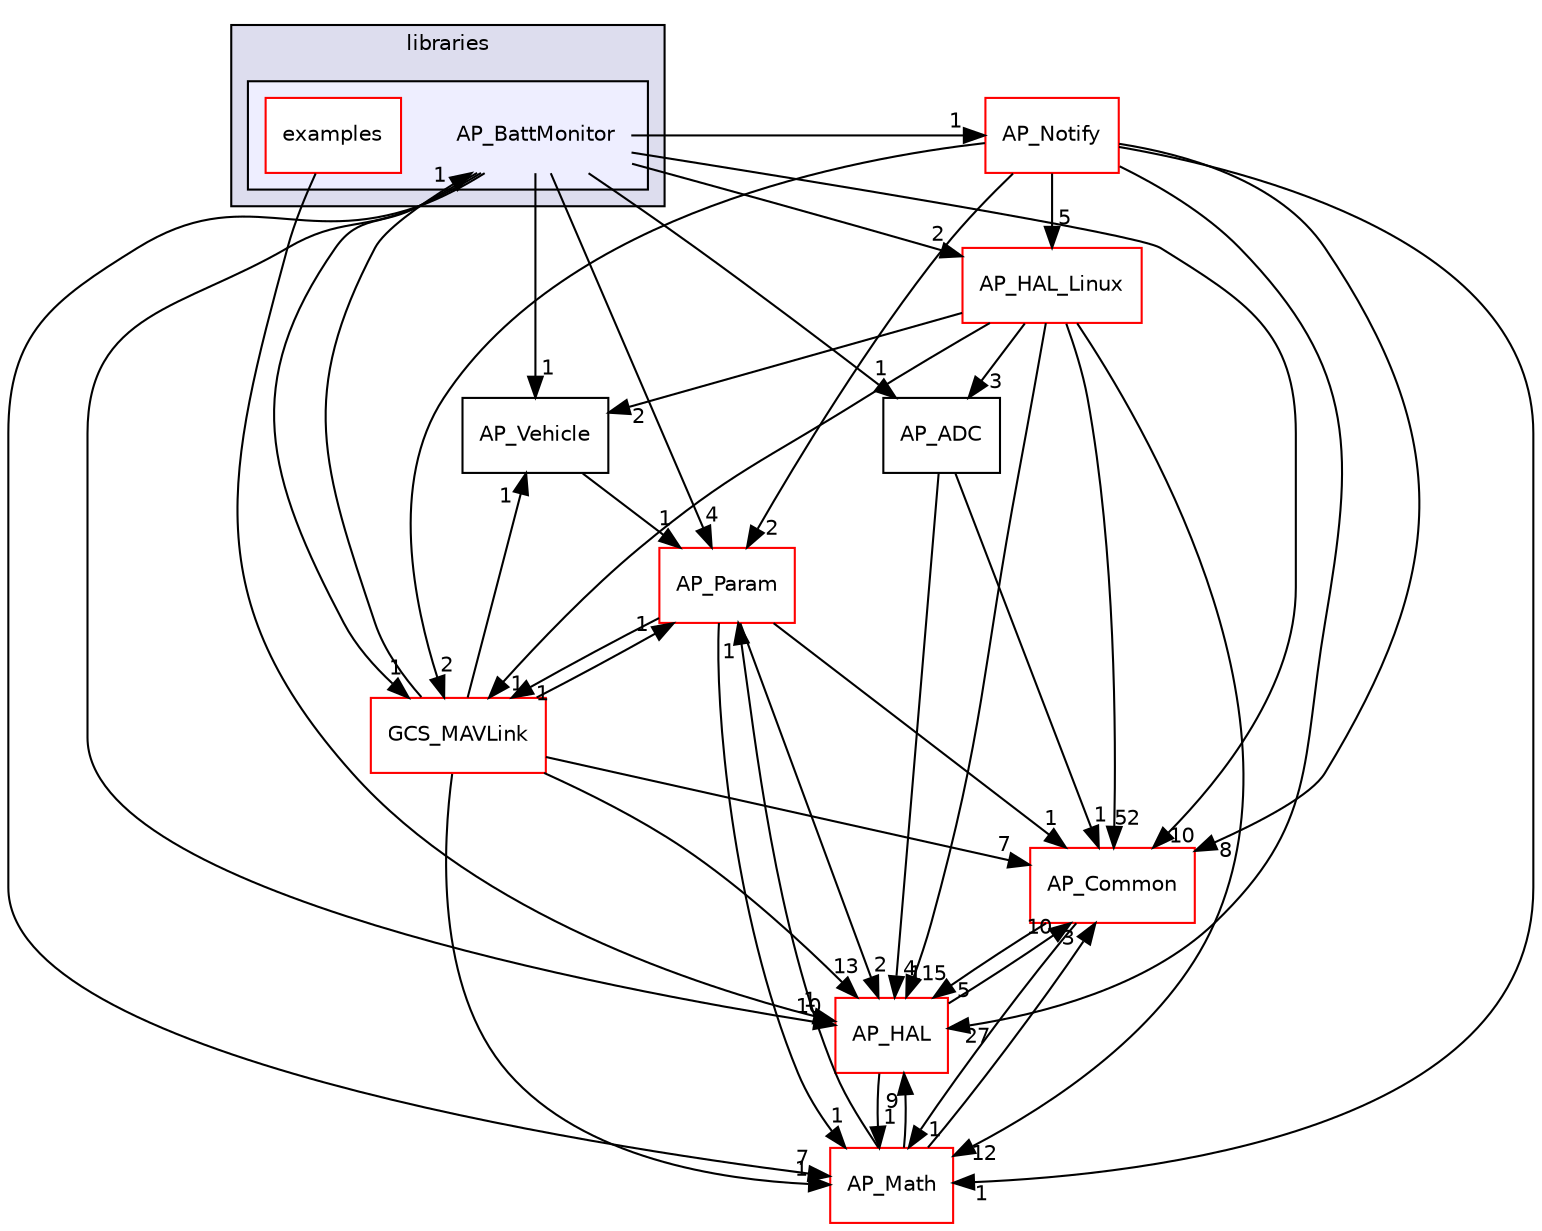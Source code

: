 digraph "libraries/AP_BattMonitor" {
  compound=true
  node [ fontsize="10", fontname="Helvetica"];
  edge [ labelfontsize="10", labelfontname="Helvetica"];
  subgraph clusterdir_bc0718b08fb2015b8e59c47b2805f60c {
    graph [ bgcolor="#ddddee", pencolor="black", label="libraries" fontname="Helvetica", fontsize="10", URL="dir_bc0718b08fb2015b8e59c47b2805f60c.html"]
  subgraph clusterdir_210b3cddc805c7c91973d20121d570cf {
    graph [ bgcolor="#eeeeff", pencolor="black", label="" URL="dir_210b3cddc805c7c91973d20121d570cf.html"];
    dir_210b3cddc805c7c91973d20121d570cf [shape=plaintext label="AP_BattMonitor"];
    dir_9f34b3d5f116150da4cf3ca406cdd00c [shape=box label="examples" color="red" fillcolor="white" style="filled" URL="dir_9f34b3d5f116150da4cf3ca406cdd00c.html"];
  }
  }
  dir_605736780307584fc5a1e6c30e237454 [shape=box label="AP_Vehicle" URL="dir_605736780307584fc5a1e6c30e237454.html"];
  dir_8368ee2f250655722bce4ae7bccd6615 [shape=box label="AP_HAL_Linux" fillcolor="white" style="filled" color="red" URL="dir_8368ee2f250655722bce4ae7bccd6615.html"];
  dir_be870cb78c6e1bc08f9e4388e1828b4d [shape=box label="GCS_MAVLink" fillcolor="white" style="filled" color="red" URL="dir_be870cb78c6e1bc08f9e4388e1828b4d.html"];
  dir_e79ddc13cd2b4faf04987f849586d280 [shape=box label="AP_Notify" fillcolor="white" style="filled" color="red" URL="dir_e79ddc13cd2b4faf04987f849586d280.html"];
  dir_1cbc10423b2512b31103883361e0123b [shape=box label="AP_HAL" fillcolor="white" style="filled" color="red" URL="dir_1cbc10423b2512b31103883361e0123b.html"];
  dir_200d929b8d5577e7f19dc05ce443c612 [shape=box label="AP_Param" fillcolor="white" style="filled" color="red" URL="dir_200d929b8d5577e7f19dc05ce443c612.html"];
  dir_996e8670f125f81a54035ee10c7e09eb [shape=box label="AP_ADC" URL="dir_996e8670f125f81a54035ee10c7e09eb.html"];
  dir_93fb9127672489656ce87df72f6e986d [shape=box label="AP_Math" fillcolor="white" style="filled" color="red" URL="dir_93fb9127672489656ce87df72f6e986d.html"];
  dir_df3f4256615fd4197927a84a019a8bd8 [shape=box label="AP_Common" fillcolor="white" style="filled" color="red" URL="dir_df3f4256615fd4197927a84a019a8bd8.html"];
  dir_605736780307584fc5a1e6c30e237454->dir_200d929b8d5577e7f19dc05ce443c612 [headlabel="1", labeldistance=1.5 headhref="dir_000162_000136.html"];
  dir_8368ee2f250655722bce4ae7bccd6615->dir_605736780307584fc5a1e6c30e237454 [headlabel="2", labeldistance=1.5 headhref="dir_000067_000162.html"];
  dir_8368ee2f250655722bce4ae7bccd6615->dir_be870cb78c6e1bc08f9e4388e1828b4d [headlabel="1", labeldistance=1.5 headhref="dir_000067_000179.html"];
  dir_8368ee2f250655722bce4ae7bccd6615->dir_1cbc10423b2512b31103883361e0123b [headlabel="115", labeldistance=1.5 headhref="dir_000067_000057.html"];
  dir_8368ee2f250655722bce4ae7bccd6615->dir_996e8670f125f81a54035ee10c7e09eb [headlabel="3", labeldistance=1.5 headhref="dir_000067_000012.html"];
  dir_8368ee2f250655722bce4ae7bccd6615->dir_93fb9127672489656ce87df72f6e986d [headlabel="12", labeldistance=1.5 headhref="dir_000067_000098.html"];
  dir_8368ee2f250655722bce4ae7bccd6615->dir_df3f4256615fd4197927a84a019a8bd8 [headlabel="52", labeldistance=1.5 headhref="dir_000067_000036.html"];
  dir_be870cb78c6e1bc08f9e4388e1828b4d->dir_605736780307584fc5a1e6c30e237454 [headlabel="1", labeldistance=1.5 headhref="dir_000179_000162.html"];
  dir_be870cb78c6e1bc08f9e4388e1828b4d->dir_1cbc10423b2512b31103883361e0123b [headlabel="13", labeldistance=1.5 headhref="dir_000179_000057.html"];
  dir_be870cb78c6e1bc08f9e4388e1828b4d->dir_200d929b8d5577e7f19dc05ce443c612 [headlabel="1", labeldistance=1.5 headhref="dir_000179_000136.html"];
  dir_be870cb78c6e1bc08f9e4388e1828b4d->dir_93fb9127672489656ce87df72f6e986d [headlabel="1", labeldistance=1.5 headhref="dir_000179_000098.html"];
  dir_be870cb78c6e1bc08f9e4388e1828b4d->dir_210b3cddc805c7c91973d20121d570cf [headlabel="1", labeldistance=1.5 headhref="dir_000179_000026.html"];
  dir_be870cb78c6e1bc08f9e4388e1828b4d->dir_df3f4256615fd4197927a84a019a8bd8 [headlabel="7", labeldistance=1.5 headhref="dir_000179_000036.html"];
  dir_e79ddc13cd2b4faf04987f849586d280->dir_8368ee2f250655722bce4ae7bccd6615 [headlabel="5", labeldistance=1.5 headhref="dir_000127_000067.html"];
  dir_e79ddc13cd2b4faf04987f849586d280->dir_be870cb78c6e1bc08f9e4388e1828b4d [headlabel="2", labeldistance=1.5 headhref="dir_000127_000179.html"];
  dir_e79ddc13cd2b4faf04987f849586d280->dir_1cbc10423b2512b31103883361e0123b [headlabel="27", labeldistance=1.5 headhref="dir_000127_000057.html"];
  dir_e79ddc13cd2b4faf04987f849586d280->dir_200d929b8d5577e7f19dc05ce443c612 [headlabel="2", labeldistance=1.5 headhref="dir_000127_000136.html"];
  dir_e79ddc13cd2b4faf04987f849586d280->dir_93fb9127672489656ce87df72f6e986d [headlabel="1", labeldistance=1.5 headhref="dir_000127_000098.html"];
  dir_e79ddc13cd2b4faf04987f849586d280->dir_df3f4256615fd4197927a84a019a8bd8 [headlabel="8", labeldistance=1.5 headhref="dir_000127_000036.html"];
  dir_9f34b3d5f116150da4cf3ca406cdd00c->dir_1cbc10423b2512b31103883361e0123b [headlabel="1", labeldistance=1.5 headhref="dir_000027_000057.html"];
  dir_1cbc10423b2512b31103883361e0123b->dir_93fb9127672489656ce87df72f6e986d [headlabel="1", labeldistance=1.5 headhref="dir_000057_000098.html"];
  dir_1cbc10423b2512b31103883361e0123b->dir_df3f4256615fd4197927a84a019a8bd8 [headlabel="10", labeldistance=1.5 headhref="dir_000057_000036.html"];
  dir_200d929b8d5577e7f19dc05ce443c612->dir_be870cb78c6e1bc08f9e4388e1828b4d [headlabel="1", labeldistance=1.5 headhref="dir_000136_000179.html"];
  dir_200d929b8d5577e7f19dc05ce443c612->dir_1cbc10423b2512b31103883361e0123b [headlabel="2", labeldistance=1.5 headhref="dir_000136_000057.html"];
  dir_200d929b8d5577e7f19dc05ce443c612->dir_93fb9127672489656ce87df72f6e986d [headlabel="1", labeldistance=1.5 headhref="dir_000136_000098.html"];
  dir_200d929b8d5577e7f19dc05ce443c612->dir_df3f4256615fd4197927a84a019a8bd8 [headlabel="1", labeldistance=1.5 headhref="dir_000136_000036.html"];
  dir_996e8670f125f81a54035ee10c7e09eb->dir_1cbc10423b2512b31103883361e0123b [headlabel="4", labeldistance=1.5 headhref="dir_000012_000057.html"];
  dir_996e8670f125f81a54035ee10c7e09eb->dir_df3f4256615fd4197927a84a019a8bd8 [headlabel="1", labeldistance=1.5 headhref="dir_000012_000036.html"];
  dir_93fb9127672489656ce87df72f6e986d->dir_1cbc10423b2512b31103883361e0123b [headlabel="9", labeldistance=1.5 headhref="dir_000098_000057.html"];
  dir_93fb9127672489656ce87df72f6e986d->dir_200d929b8d5577e7f19dc05ce443c612 [headlabel="1", labeldistance=1.5 headhref="dir_000098_000136.html"];
  dir_93fb9127672489656ce87df72f6e986d->dir_df3f4256615fd4197927a84a019a8bd8 [headlabel="3", labeldistance=1.5 headhref="dir_000098_000036.html"];
  dir_210b3cddc805c7c91973d20121d570cf->dir_605736780307584fc5a1e6c30e237454 [headlabel="1", labeldistance=1.5 headhref="dir_000026_000162.html"];
  dir_210b3cddc805c7c91973d20121d570cf->dir_8368ee2f250655722bce4ae7bccd6615 [headlabel="2", labeldistance=1.5 headhref="dir_000026_000067.html"];
  dir_210b3cddc805c7c91973d20121d570cf->dir_be870cb78c6e1bc08f9e4388e1828b4d [headlabel="1", labeldistance=1.5 headhref="dir_000026_000179.html"];
  dir_210b3cddc805c7c91973d20121d570cf->dir_e79ddc13cd2b4faf04987f849586d280 [headlabel="1", labeldistance=1.5 headhref="dir_000026_000127.html"];
  dir_210b3cddc805c7c91973d20121d570cf->dir_1cbc10423b2512b31103883361e0123b [headlabel="10", labeldistance=1.5 headhref="dir_000026_000057.html"];
  dir_210b3cddc805c7c91973d20121d570cf->dir_200d929b8d5577e7f19dc05ce443c612 [headlabel="4", labeldistance=1.5 headhref="dir_000026_000136.html"];
  dir_210b3cddc805c7c91973d20121d570cf->dir_996e8670f125f81a54035ee10c7e09eb [headlabel="1", labeldistance=1.5 headhref="dir_000026_000012.html"];
  dir_210b3cddc805c7c91973d20121d570cf->dir_93fb9127672489656ce87df72f6e986d [headlabel="7", labeldistance=1.5 headhref="dir_000026_000098.html"];
  dir_210b3cddc805c7c91973d20121d570cf->dir_df3f4256615fd4197927a84a019a8bd8 [headlabel="10", labeldistance=1.5 headhref="dir_000026_000036.html"];
  dir_df3f4256615fd4197927a84a019a8bd8->dir_1cbc10423b2512b31103883361e0123b [headlabel="5", labeldistance=1.5 headhref="dir_000036_000057.html"];
  dir_df3f4256615fd4197927a84a019a8bd8->dir_93fb9127672489656ce87df72f6e986d [headlabel="1", labeldistance=1.5 headhref="dir_000036_000098.html"];
}
